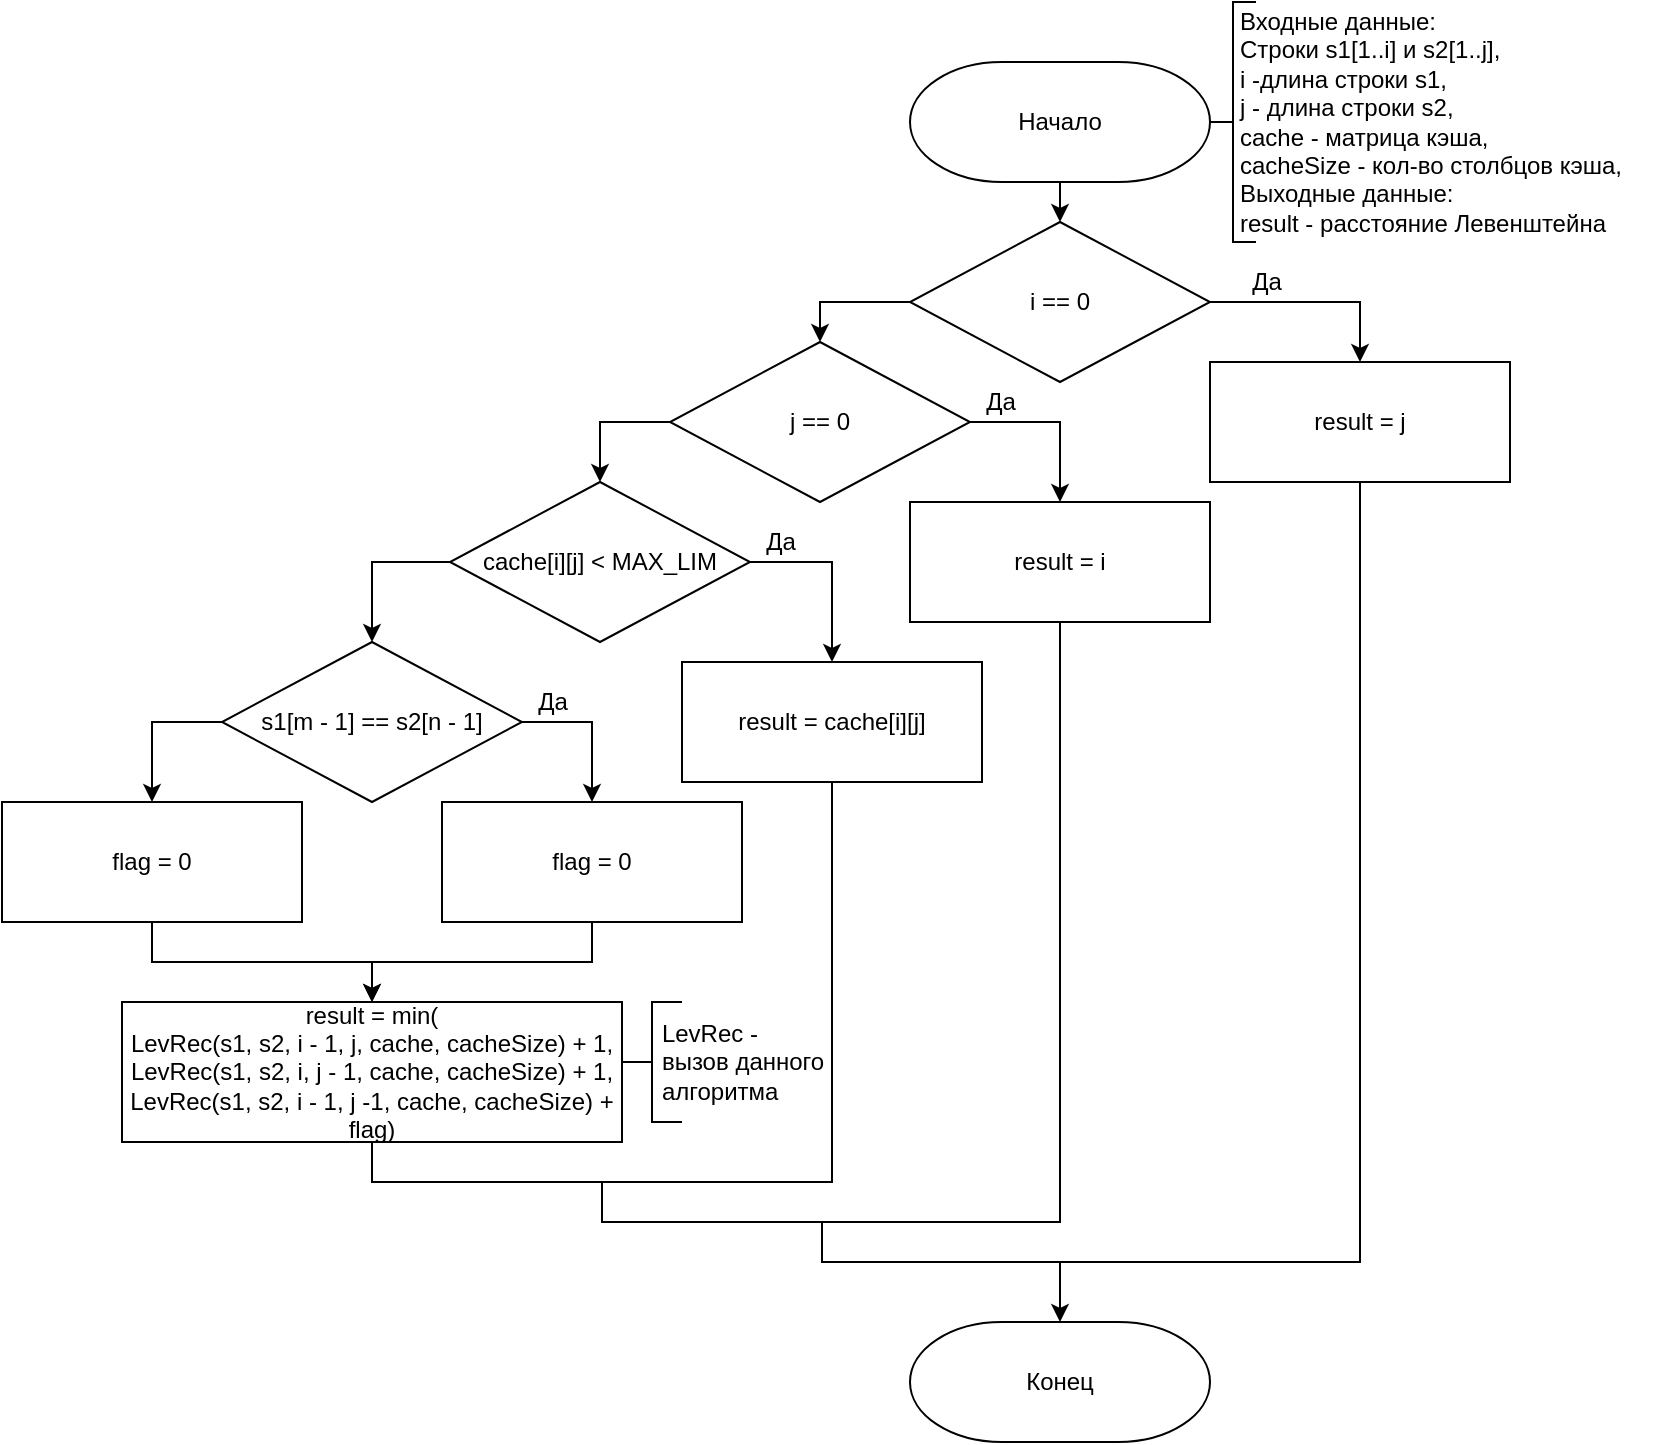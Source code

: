 <mxfile version="15.5.4" type="device" pages="4"><diagram id="jm0C7RVl-7grmljqBaxb" name="LevRecWithCache"><mxGraphModel dx="1422" dy="774" grid="1" gridSize="10" guides="1" tooltips="1" connect="1" arrows="1" fold="1" page="1" pageScale="1" pageWidth="827" pageHeight="1169" math="0" shadow="0"><root><mxCell id="-9fE6ws5J2E55nkfOoO8-0"/><mxCell id="-9fE6ws5J2E55nkfOoO8-1" parent="-9fE6ws5J2E55nkfOoO8-0"/><mxCell id="pPjxrczWrJFHSKnI44ZN-0" value="Начало" style="strokeWidth=1;html=1;shape=mxgraph.flowchart.terminator;whiteSpace=wrap;" vertex="1" parent="-9fE6ws5J2E55nkfOoO8-1"><mxGeometry x="454" y="40" width="150" height="60" as="geometry"/></mxCell><mxCell id="pPjxrczWrJFHSKnI44ZN-1" value="" style="strokeWidth=1;html=1;shape=mxgraph.flowchart.annotation_2;align=left;labelPosition=right;pointerEvents=1;" vertex="1" parent="-9fE6ws5J2E55nkfOoO8-1"><mxGeometry x="604" y="10" width="23" height="120" as="geometry"/></mxCell><mxCell id="pPjxrczWrJFHSKnI44ZN-2" value="&lt;div&gt;&lt;span&gt;Входные данные:&lt;/span&gt;&lt;/div&gt;Строки s1[1..i] и s2[1..j],&lt;br&gt;i -длина строки s1,&lt;br&gt;j - длина строки s2,&lt;br&gt;cache - матрица кэша,&lt;br&gt;cacheSize - кол-во столбцов кэша,&lt;br&gt;&lt;div&gt;&lt;div&gt;Выходные данные:&lt;/div&gt;&lt;div&gt;result - р&lt;span&gt;асстояние Левенштейна&lt;/span&gt;&lt;/div&gt;&lt;/div&gt;" style="text;html=1;align=left;verticalAlign=middle;resizable=0;points=[];autosize=1;strokeColor=none;fillColor=none;" vertex="1" parent="-9fE6ws5J2E55nkfOoO8-1"><mxGeometry x="617" y="15" width="210" height="110" as="geometry"/></mxCell><mxCell id="pPjxrczWrJFHSKnI44ZN-3" value="" style="endArrow=classic;html=1;fontFamily=Helvetica;exitX=0.5;exitY=1;exitDx=0;exitDy=0;exitPerimeter=0;" edge="1" parent="-9fE6ws5J2E55nkfOoO8-1" source="pPjxrczWrJFHSKnI44ZN-0" target="pPjxrczWrJFHSKnI44ZN-7"><mxGeometry width="50" height="50" relative="1" as="geometry"><mxPoint x="549" y="280" as="sourcePoint"/><mxPoint x="529" y="120" as="targetPoint"/></mxGeometry></mxCell><mxCell id="pPjxrczWrJFHSKnI44ZN-4" value="Конец" style="strokeWidth=1;html=1;shape=mxgraph.flowchart.terminator;whiteSpace=wrap;" vertex="1" parent="-9fE6ws5J2E55nkfOoO8-1"><mxGeometry x="454" y="670" width="150" height="60" as="geometry"/></mxCell><mxCell id="pPjxrczWrJFHSKnI44ZN-5" style="edgeStyle=orthogonalEdgeStyle;rounded=0;orthogonalLoop=1;jettySize=auto;html=1;exitX=1;exitY=0.5;exitDx=0;exitDy=0;entryX=0.5;entryY=0;entryDx=0;entryDy=0;" edge="1" parent="-9fE6ws5J2E55nkfOoO8-1" source="pPjxrczWrJFHSKnI44ZN-7" target="pPjxrczWrJFHSKnI44ZN-9"><mxGeometry relative="1" as="geometry"/></mxCell><mxCell id="pPjxrczWrJFHSKnI44ZN-6" style="edgeStyle=orthogonalEdgeStyle;rounded=0;orthogonalLoop=1;jettySize=auto;html=1;exitX=0;exitY=0.5;exitDx=0;exitDy=0;entryX=0.5;entryY=0;entryDx=0;entryDy=0;" edge="1" parent="-9fE6ws5J2E55nkfOoO8-1" source="pPjxrczWrJFHSKnI44ZN-7" target="pPjxrczWrJFHSKnI44ZN-12"><mxGeometry relative="1" as="geometry"/></mxCell><mxCell id="pPjxrczWrJFHSKnI44ZN-7" value="i == 0" style="rhombus;whiteSpace=wrap;html=1;shadow=0;sketch=0;fontFamily=Helvetica;strokeWidth=1;gradientColor=none;" vertex="1" parent="-9fE6ws5J2E55nkfOoO8-1"><mxGeometry x="454" y="120" width="150" height="80" as="geometry"/></mxCell><mxCell id="pPjxrczWrJFHSKnI44ZN-9" value="result = j" style="rounded=0;whiteSpace=wrap;html=1;" vertex="1" parent="-9fE6ws5J2E55nkfOoO8-1"><mxGeometry x="604" y="190" width="150" height="60" as="geometry"/></mxCell><mxCell id="pPjxrczWrJFHSKnI44ZN-28" style="edgeStyle=orthogonalEdgeStyle;rounded=0;orthogonalLoop=1;jettySize=auto;html=1;exitX=0;exitY=0.5;exitDx=0;exitDy=0;entryX=0.5;entryY=0;entryDx=0;entryDy=0;" edge="1" parent="-9fE6ws5J2E55nkfOoO8-1" source="pPjxrczWrJFHSKnI44ZN-12" target="pPjxrczWrJFHSKnI44ZN-26"><mxGeometry relative="1" as="geometry"/></mxCell><mxCell id="pPjxrczWrJFHSKnI44ZN-33" style="edgeStyle=orthogonalEdgeStyle;rounded=0;orthogonalLoop=1;jettySize=auto;html=1;exitX=1;exitY=0.5;exitDx=0;exitDy=0;entryX=0.5;entryY=0;entryDx=0;entryDy=0;" edge="1" parent="-9fE6ws5J2E55nkfOoO8-1" source="pPjxrczWrJFHSKnI44ZN-12" target="pPjxrczWrJFHSKnI44ZN-13"><mxGeometry relative="1" as="geometry"/></mxCell><mxCell id="pPjxrczWrJFHSKnI44ZN-12" value="j == 0" style="rhombus;whiteSpace=wrap;html=1;shadow=0;sketch=0;fontFamily=Helvetica;strokeWidth=1;gradientColor=none;" vertex="1" parent="-9fE6ws5J2E55nkfOoO8-1"><mxGeometry x="334" y="180" width="150" height="80" as="geometry"/></mxCell><mxCell id="pPjxrczWrJFHSKnI44ZN-13" value="result = i" style="rounded=0;whiteSpace=wrap;html=1;" vertex="1" parent="-9fE6ws5J2E55nkfOoO8-1"><mxGeometry x="454" y="260" width="150" height="60" as="geometry"/></mxCell><mxCell id="pPjxrczWrJFHSKnI44ZN-14" style="edgeStyle=orthogonalEdgeStyle;rounded=0;orthogonalLoop=1;jettySize=auto;html=1;exitX=1;exitY=0.5;exitDx=0;exitDy=0;entryX=0.5;entryY=0;entryDx=0;entryDy=0;" edge="1" parent="-9fE6ws5J2E55nkfOoO8-1" source="pPjxrczWrJFHSKnI44ZN-16" target="pPjxrczWrJFHSKnI44ZN-18"><mxGeometry relative="1" as="geometry"/></mxCell><mxCell id="pPjxrczWrJFHSKnI44ZN-15" style="edgeStyle=orthogonalEdgeStyle;rounded=0;orthogonalLoop=1;jettySize=auto;html=1;exitX=0;exitY=0.5;exitDx=0;exitDy=0;entryX=0.5;entryY=0;entryDx=0;entryDy=0;" edge="1" parent="-9fE6ws5J2E55nkfOoO8-1" source="pPjxrczWrJFHSKnI44ZN-16" target="pPjxrczWrJFHSKnI44ZN-20"><mxGeometry relative="1" as="geometry"/></mxCell><mxCell id="pPjxrczWrJFHSKnI44ZN-16" value="s1[m - 1] == s2[n - 1]" style="rhombus;whiteSpace=wrap;html=1;shadow=0;sketch=0;fontFamily=Helvetica;strokeWidth=1;gradientColor=none;" vertex="1" parent="-9fE6ws5J2E55nkfOoO8-1"><mxGeometry x="110" y="330" width="150" height="80" as="geometry"/></mxCell><mxCell id="pPjxrczWrJFHSKnI44ZN-17" style="edgeStyle=orthogonalEdgeStyle;rounded=0;orthogonalLoop=1;jettySize=auto;html=1;exitX=0.5;exitY=1;exitDx=0;exitDy=0;entryX=0.5;entryY=0;entryDx=0;entryDy=0;" edge="1" parent="-9fE6ws5J2E55nkfOoO8-1" source="pPjxrczWrJFHSKnI44ZN-18" target="pPjxrczWrJFHSKnI44ZN-21"><mxGeometry relative="1" as="geometry"/></mxCell><mxCell id="pPjxrczWrJFHSKnI44ZN-18" value="flag = 0" style="rounded=0;whiteSpace=wrap;html=1;" vertex="1" parent="-9fE6ws5J2E55nkfOoO8-1"><mxGeometry x="220" y="410" width="150" height="60" as="geometry"/></mxCell><mxCell id="pPjxrczWrJFHSKnI44ZN-19" style="edgeStyle=orthogonalEdgeStyle;rounded=0;orthogonalLoop=1;jettySize=auto;html=1;exitX=0.5;exitY=1;exitDx=0;exitDy=0;entryX=0.5;entryY=0;entryDx=0;entryDy=0;" edge="1" parent="-9fE6ws5J2E55nkfOoO8-1" source="pPjxrczWrJFHSKnI44ZN-20" target="pPjxrczWrJFHSKnI44ZN-21"><mxGeometry relative="1" as="geometry"/></mxCell><mxCell id="pPjxrczWrJFHSKnI44ZN-20" value="flag = 0" style="rounded=0;whiteSpace=wrap;html=1;" vertex="1" parent="-9fE6ws5J2E55nkfOoO8-1"><mxGeometry y="410" width="150" height="60" as="geometry"/></mxCell><mxCell id="pPjxrczWrJFHSKnI44ZN-21" value="result = min(&lt;br&gt;LevRec(s1, s2, i - 1, j, cache, cacheSize) + 1,&lt;br&gt;LevRec(s1, s2, i, j - 1, cache, cacheSize) + 1,&lt;br&gt;LevRec(s1, s2, i - 1, j -1, cache, cacheSize) + flag)" style="rounded=0;whiteSpace=wrap;html=1;" vertex="1" parent="-9fE6ws5J2E55nkfOoO8-1"><mxGeometry x="60" y="510" width="250" height="70" as="geometry"/></mxCell><mxCell id="pPjxrczWrJFHSKnI44ZN-24" value="" style="strokeWidth=1;html=1;shape=mxgraph.flowchart.annotation_2;align=left;labelPosition=right;pointerEvents=1;" vertex="1" parent="-9fE6ws5J2E55nkfOoO8-1"><mxGeometry x="310" y="510" width="30" height="60" as="geometry"/></mxCell><mxCell id="pPjxrczWrJFHSKnI44ZN-25" value="&lt;div style=&quot;text-align: left&quot;&gt;&lt;span&gt;LevRec -&lt;/span&gt;&lt;/div&gt;&lt;div style=&quot;text-align: left&quot;&gt;&lt;span&gt;вызов данного&lt;/span&gt;&lt;/div&gt;&lt;div style=&quot;text-align: left&quot;&gt;&lt;span&gt;алгоритма&lt;/span&gt;&lt;/div&gt;" style="text;html=1;align=center;verticalAlign=middle;resizable=0;points=[];autosize=1;strokeColor=none;fillColor=none;" vertex="1" parent="-9fE6ws5J2E55nkfOoO8-1"><mxGeometry x="320" y="515" width="100" height="50" as="geometry"/></mxCell><mxCell id="pPjxrczWrJFHSKnI44ZN-29" style="edgeStyle=orthogonalEdgeStyle;rounded=0;orthogonalLoop=1;jettySize=auto;html=1;exitX=1;exitY=0.5;exitDx=0;exitDy=0;entryX=0.5;entryY=0;entryDx=0;entryDy=0;" edge="1" parent="-9fE6ws5J2E55nkfOoO8-1" source="pPjxrczWrJFHSKnI44ZN-26" target="pPjxrczWrJFHSKnI44ZN-27"><mxGeometry relative="1" as="geometry"/></mxCell><mxCell id="pPjxrczWrJFHSKnI44ZN-30" style="edgeStyle=orthogonalEdgeStyle;rounded=0;orthogonalLoop=1;jettySize=auto;html=1;exitX=0;exitY=0.5;exitDx=0;exitDy=0;entryX=0.5;entryY=0;entryDx=0;entryDy=0;" edge="1" parent="-9fE6ws5J2E55nkfOoO8-1" source="pPjxrczWrJFHSKnI44ZN-26" target="pPjxrczWrJFHSKnI44ZN-16"><mxGeometry relative="1" as="geometry"/></mxCell><mxCell id="pPjxrczWrJFHSKnI44ZN-26" value="cache[i][j] &amp;lt; MAX_LIM" style="rhombus;whiteSpace=wrap;html=1;shadow=0;sketch=0;fontFamily=Helvetica;strokeWidth=1;gradientColor=none;" vertex="1" parent="-9fE6ws5J2E55nkfOoO8-1"><mxGeometry x="224" y="250" width="150" height="80" as="geometry"/></mxCell><mxCell id="pPjxrczWrJFHSKnI44ZN-27" value="result = cache[i][j]" style="rounded=0;whiteSpace=wrap;html=1;" vertex="1" parent="-9fE6ws5J2E55nkfOoO8-1"><mxGeometry x="340" y="340" width="150" height="60" as="geometry"/></mxCell><mxCell id="pPjxrczWrJFHSKnI44ZN-31" value="" style="endArrow=none;html=1;rounded=0;entryX=0.5;entryY=1;entryDx=0;entryDy=0;exitX=0.5;exitY=1;exitDx=0;exitDy=0;" edge="1" parent="-9fE6ws5J2E55nkfOoO8-1" source="pPjxrczWrJFHSKnI44ZN-21" target="pPjxrczWrJFHSKnI44ZN-27"><mxGeometry width="50" height="50" relative="1" as="geometry"><mxPoint x="380" y="480" as="sourcePoint"/><mxPoint x="430" y="430" as="targetPoint"/><Array as="points"><mxPoint x="185" y="600"/><mxPoint x="415" y="600"/></Array></mxGeometry></mxCell><mxCell id="pPjxrczWrJFHSKnI44ZN-32" value="" style="endArrow=none;html=1;rounded=0;entryX=0.5;entryY=1;entryDx=0;entryDy=0;" edge="1" parent="-9fE6ws5J2E55nkfOoO8-1" target="pPjxrczWrJFHSKnI44ZN-13"><mxGeometry width="50" height="50" relative="1" as="geometry"><mxPoint x="300" y="600" as="sourcePoint"/><mxPoint x="430" y="430" as="targetPoint"/><Array as="points"><mxPoint x="300" y="620"/><mxPoint x="529" y="620"/></Array></mxGeometry></mxCell><mxCell id="pPjxrczWrJFHSKnI44ZN-34" value="" style="endArrow=none;html=1;rounded=0;entryX=0.5;entryY=1;entryDx=0;entryDy=0;" edge="1" parent="-9fE6ws5J2E55nkfOoO8-1" target="pPjxrczWrJFHSKnI44ZN-9"><mxGeometry width="50" height="50" relative="1" as="geometry"><mxPoint x="410" y="620" as="sourcePoint"/><mxPoint x="430" y="430" as="targetPoint"/><Array as="points"><mxPoint x="410" y="640"/><mxPoint x="679" y="640"/></Array></mxGeometry></mxCell><mxCell id="pPjxrczWrJFHSKnI44ZN-35" value="" style="endArrow=classic;html=1;rounded=0;entryX=0.5;entryY=0;entryDx=0;entryDy=0;entryPerimeter=0;" edge="1" parent="-9fE6ws5J2E55nkfOoO8-1" target="pPjxrczWrJFHSKnI44ZN-4"><mxGeometry width="50" height="50" relative="1" as="geometry"><mxPoint x="529" y="640" as="sourcePoint"/><mxPoint x="400" y="410" as="targetPoint"/></mxGeometry></mxCell><mxCell id="pPjxrczWrJFHSKnI44ZN-37" value="Да" style="text;html=1;align=center;verticalAlign=middle;resizable=0;points=[];autosize=1;strokeColor=none;fillColor=none;" vertex="1" parent="-9fE6ws5J2E55nkfOoO8-1"><mxGeometry x="260" y="350" width="30" height="20" as="geometry"/></mxCell><mxCell id="pPjxrczWrJFHSKnI44ZN-38" value="Да" style="text;html=1;align=center;verticalAlign=middle;resizable=0;points=[];autosize=1;strokeColor=none;fillColor=none;" vertex="1" parent="-9fE6ws5J2E55nkfOoO8-1"><mxGeometry x="374" y="270" width="30" height="20" as="geometry"/></mxCell><mxCell id="pPjxrczWrJFHSKnI44ZN-39" value="Да" style="text;html=1;align=center;verticalAlign=middle;resizable=0;points=[];autosize=1;strokeColor=none;fillColor=none;" vertex="1" parent="-9fE6ws5J2E55nkfOoO8-1"><mxGeometry x="484" y="200" width="30" height="20" as="geometry"/></mxCell><mxCell id="pPjxrczWrJFHSKnI44ZN-40" value="Да" style="text;html=1;align=center;verticalAlign=middle;resizable=0;points=[];autosize=1;strokeColor=none;fillColor=none;" vertex="1" parent="-9fE6ws5J2E55nkfOoO8-1"><mxGeometry x="617" y="140" width="30" height="20" as="geometry"/></mxCell></root></mxGraphModel></diagram><diagram id="Mdbaw4aqMfTHQJ4J2hcP" name="DamLevRecWithoutCache"><mxGraphModel dx="2015" dy="1097" grid="1" gridSize="10" guides="1" tooltips="1" connect="1" arrows="1" fold="1" page="1" pageScale="1" pageWidth="827" pageHeight="1169" math="0" shadow="0"><root><mxCell id="WBlCS9tj0qfQL19UUgGR-0"/><mxCell id="WBlCS9tj0qfQL19UUgGR-1" parent="WBlCS9tj0qfQL19UUgGR-0"/><mxCell id="C3jri7OeYXmqFQFcYl3q-0" value="Начало" style="strokeWidth=1;html=1;shape=mxgraph.flowchart.terminator;whiteSpace=wrap;" vertex="1" parent="WBlCS9tj0qfQL19UUgGR-1"><mxGeometry x="410" y="30" width="150" height="60" as="geometry"/></mxCell><mxCell id="C3jri7OeYXmqFQFcYl3q-1" value="" style="strokeWidth=1;html=1;shape=mxgraph.flowchart.annotation_2;align=left;labelPosition=right;pointerEvents=1;" vertex="1" parent="WBlCS9tj0qfQL19UUgGR-1"><mxGeometry x="560" y="10" width="50" height="100" as="geometry"/></mxCell><mxCell id="C3jri7OeYXmqFQFcYl3q-2" value="&lt;div&gt;&lt;span&gt;Входные данные:&lt;/span&gt;&lt;/div&gt;Строки s1[1..i] и s2[1..j],&lt;br&gt;i -длина строки s1,&lt;br&gt;j - длина строки s2&lt;br&gt;&lt;div&gt;&lt;div&gt;Выходные данные:&lt;/div&gt;&lt;div&gt;result - р&lt;span&gt;асстояние Левенштейна&lt;/span&gt;&lt;/div&gt;&lt;/div&gt;" style="text;html=1;align=left;verticalAlign=middle;resizable=0;points=[];autosize=1;strokeColor=none;fillColor=none;" vertex="1" parent="WBlCS9tj0qfQL19UUgGR-1"><mxGeometry x="590" y="15" width="200" height="90" as="geometry"/></mxCell><mxCell id="C3jri7OeYXmqFQFcYl3q-3" value="" style="endArrow=classic;html=1;fontFamily=Helvetica;exitX=0.5;exitY=1;exitDx=0;exitDy=0;exitPerimeter=0;" edge="1" parent="WBlCS9tj0qfQL19UUgGR-1" source="C3jri7OeYXmqFQFcYl3q-0" target="C3jri7OeYXmqFQFcYl3q-7"><mxGeometry width="50" height="50" relative="1" as="geometry"><mxPoint x="505" y="270" as="sourcePoint"/><mxPoint x="485" y="110" as="targetPoint"/></mxGeometry></mxCell><mxCell id="C3jri7OeYXmqFQFcYl3q-4" value="Конец" style="strokeWidth=1;html=1;shape=mxgraph.flowchart.terminator;whiteSpace=wrap;" vertex="1" parent="WBlCS9tj0qfQL19UUgGR-1"><mxGeometry x="410" y="940" width="150" height="60" as="geometry"/></mxCell><mxCell id="C3jri7OeYXmqFQFcYl3q-5" style="edgeStyle=orthogonalEdgeStyle;rounded=0;orthogonalLoop=1;jettySize=auto;html=1;exitX=1;exitY=0.5;exitDx=0;exitDy=0;entryX=0.5;entryY=0;entryDx=0;entryDy=0;" edge="1" parent="WBlCS9tj0qfQL19UUgGR-1" source="C3jri7OeYXmqFQFcYl3q-7" target="C3jri7OeYXmqFQFcYl3q-9"><mxGeometry relative="1" as="geometry"/></mxCell><mxCell id="C3jri7OeYXmqFQFcYl3q-6" style="edgeStyle=orthogonalEdgeStyle;rounded=0;orthogonalLoop=1;jettySize=auto;html=1;exitX=0;exitY=0.5;exitDx=0;exitDy=0;entryX=0.5;entryY=0;entryDx=0;entryDy=0;" edge="1" parent="WBlCS9tj0qfQL19UUgGR-1" source="C3jri7OeYXmqFQFcYl3q-7" target="C3jri7OeYXmqFQFcYl3q-12"><mxGeometry relative="1" as="geometry"/></mxCell><mxCell id="C3jri7OeYXmqFQFcYl3q-7" value="i == 0" style="rhombus;whiteSpace=wrap;html=1;shadow=0;sketch=0;fontFamily=Helvetica;strokeWidth=1;gradientColor=none;" vertex="1" parent="WBlCS9tj0qfQL19UUgGR-1"><mxGeometry x="410" y="110" width="150" height="80" as="geometry"/></mxCell><mxCell id="C3jri7OeYXmqFQFcYl3q-9" value="result = j" style="rounded=0;whiteSpace=wrap;html=1;" vertex="1" parent="WBlCS9tj0qfQL19UUgGR-1"><mxGeometry x="560" y="180" width="150" height="60" as="geometry"/></mxCell><mxCell id="C3jri7OeYXmqFQFcYl3q-10" style="edgeStyle=orthogonalEdgeStyle;rounded=0;orthogonalLoop=1;jettySize=auto;html=1;exitX=1;exitY=0.5;exitDx=0;exitDy=0;entryX=0.5;entryY=0;entryDx=0;entryDy=0;" edge="1" parent="WBlCS9tj0qfQL19UUgGR-1" source="C3jri7OeYXmqFQFcYl3q-12" target="C3jri7OeYXmqFQFcYl3q-13"><mxGeometry relative="1" as="geometry"/></mxCell><mxCell id="C3jri7OeYXmqFQFcYl3q-11" style="edgeStyle=orthogonalEdgeStyle;rounded=0;orthogonalLoop=1;jettySize=auto;html=1;exitX=0;exitY=0.5;exitDx=0;exitDy=0;entryX=0.5;entryY=0;entryDx=0;entryDy=0;" edge="1" parent="WBlCS9tj0qfQL19UUgGR-1" source="C3jri7OeYXmqFQFcYl3q-12" target="C3jri7OeYXmqFQFcYl3q-16"><mxGeometry relative="1" as="geometry"/></mxCell><mxCell id="C3jri7OeYXmqFQFcYl3q-12" value="j == 0" style="rhombus;whiteSpace=wrap;html=1;shadow=0;sketch=0;fontFamily=Helvetica;strokeWidth=1;gradientColor=none;" vertex="1" parent="WBlCS9tj0qfQL19UUgGR-1"><mxGeometry x="290" y="170" width="150" height="80" as="geometry"/></mxCell><mxCell id="C3jri7OeYXmqFQFcYl3q-13" value="result = i" style="rounded=0;whiteSpace=wrap;html=1;" vertex="1" parent="WBlCS9tj0qfQL19UUgGR-1"><mxGeometry x="410" y="250" width="150" height="60" as="geometry"/></mxCell><mxCell id="C3jri7OeYXmqFQFcYl3q-14" style="edgeStyle=orthogonalEdgeStyle;rounded=0;orthogonalLoop=1;jettySize=auto;html=1;exitX=1;exitY=0.5;exitDx=0;exitDy=0;entryX=0.5;entryY=0;entryDx=0;entryDy=0;" edge="1" parent="WBlCS9tj0qfQL19UUgGR-1" source="C3jri7OeYXmqFQFcYl3q-16" target="C3jri7OeYXmqFQFcYl3q-18"><mxGeometry relative="1" as="geometry"/></mxCell><mxCell id="C3jri7OeYXmqFQFcYl3q-15" style="edgeStyle=orthogonalEdgeStyle;rounded=0;orthogonalLoop=1;jettySize=auto;html=1;exitX=0;exitY=0.5;exitDx=0;exitDy=0;entryX=0.5;entryY=0;entryDx=0;entryDy=0;" edge="1" parent="WBlCS9tj0qfQL19UUgGR-1" source="C3jri7OeYXmqFQFcYl3q-16" target="C3jri7OeYXmqFQFcYl3q-20"><mxGeometry relative="1" as="geometry"/></mxCell><mxCell id="C3jri7OeYXmqFQFcYl3q-16" value="s1[m - 1] == s2[n - 1]" style="rhombus;whiteSpace=wrap;html=1;shadow=0;sketch=0;fontFamily=Helvetica;strokeWidth=1;gradientColor=none;" vertex="1" parent="WBlCS9tj0qfQL19UUgGR-1"><mxGeometry x="180" y="240" width="150" height="80" as="geometry"/></mxCell><mxCell id="C3jri7OeYXmqFQFcYl3q-33" style="edgeStyle=orthogonalEdgeStyle;rounded=0;orthogonalLoop=1;jettySize=auto;html=1;exitX=0.5;exitY=1;exitDx=0;exitDy=0;entryX=0.5;entryY=0;entryDx=0;entryDy=0;" edge="1" parent="WBlCS9tj0qfQL19UUgGR-1" source="C3jri7OeYXmqFQFcYl3q-18" target="C3jri7OeYXmqFQFcYl3q-29"><mxGeometry relative="1" as="geometry"><Array as="points"><mxPoint x="365" y="390"/><mxPoint x="255" y="390"/></Array></mxGeometry></mxCell><mxCell id="C3jri7OeYXmqFQFcYl3q-18" value="flag = 0" style="rounded=0;whiteSpace=wrap;html=1;" vertex="1" parent="WBlCS9tj0qfQL19UUgGR-1"><mxGeometry x="290" y="320" width="150" height="60" as="geometry"/></mxCell><mxCell id="C3jri7OeYXmqFQFcYl3q-35" style="edgeStyle=orthogonalEdgeStyle;rounded=0;orthogonalLoop=1;jettySize=auto;html=1;exitX=0.5;exitY=1;exitDx=0;exitDy=0;entryX=0.5;entryY=0;entryDx=0;entryDy=0;" edge="1" parent="WBlCS9tj0qfQL19UUgGR-1" source="C3jri7OeYXmqFQFcYl3q-20" target="C3jri7OeYXmqFQFcYl3q-29"><mxGeometry relative="1" as="geometry"><Array as="points"><mxPoint x="145" y="390"/><mxPoint x="255" y="390"/></Array></mxGeometry></mxCell><mxCell id="C3jri7OeYXmqFQFcYl3q-20" value="flag = 0" style="rounded=0;whiteSpace=wrap;html=1;" vertex="1" parent="WBlCS9tj0qfQL19UUgGR-1"><mxGeometry x="70" y="320" width="150" height="60" as="geometry"/></mxCell><mxCell id="C3jri7OeYXmqFQFcYl3q-24" value="" style="strokeWidth=1;html=1;shape=mxgraph.flowchart.annotation_2;align=left;labelPosition=right;pointerEvents=1;" vertex="1" parent="WBlCS9tj0qfQL19UUgGR-1"><mxGeometry x="330" y="405" width="30" height="60" as="geometry"/></mxCell><mxCell id="C3jri7OeYXmqFQFcYl3q-25" value="&lt;div style=&quot;text-align: left&quot;&gt;&lt;span&gt;DamLevRec -&lt;/span&gt;&lt;/div&gt;&lt;div style=&quot;text-align: left&quot;&gt;&lt;span&gt;вызов данного&lt;/span&gt;&lt;/div&gt;&lt;div style=&quot;text-align: left&quot;&gt;&lt;span&gt;алгоритма&lt;/span&gt;&lt;/div&gt;" style="text;html=1;align=center;verticalAlign=middle;resizable=0;points=[];autosize=1;strokeColor=none;fillColor=none;" vertex="1" parent="WBlCS9tj0qfQL19UUgGR-1"><mxGeometry x="340" y="410" width="100" height="50" as="geometry"/></mxCell><mxCell id="C3jri7OeYXmqFQFcYl3q-26" value="Да" style="text;html=1;align=center;verticalAlign=middle;resizable=0;points=[];autosize=1;strokeColor=none;fillColor=none;" vertex="1" parent="WBlCS9tj0qfQL19UUgGR-1"><mxGeometry x="325" y="260" width="30" height="20" as="geometry"/></mxCell><mxCell id="C3jri7OeYXmqFQFcYl3q-27" value="Да" style="text;html=1;align=center;verticalAlign=middle;resizable=0;points=[];autosize=1;strokeColor=none;fillColor=none;" vertex="1" parent="WBlCS9tj0qfQL19UUgGR-1"><mxGeometry x="440" y="190" width="30" height="20" as="geometry"/></mxCell><mxCell id="C3jri7OeYXmqFQFcYl3q-28" value="Да" style="text;html=1;align=center;verticalAlign=middle;resizable=0;points=[];autosize=1;strokeColor=none;fillColor=none;" vertex="1" parent="WBlCS9tj0qfQL19UUgGR-1"><mxGeometry x="580" y="130" width="30" height="20" as="geometry"/></mxCell><mxCell id="C3jri7OeYXmqFQFcYl3q-36" style="edgeStyle=orthogonalEdgeStyle;rounded=0;orthogonalLoop=1;jettySize=auto;html=1;exitX=0.5;exitY=1;exitDx=0;exitDy=0;entryX=0.5;entryY=0;entryDx=0;entryDy=0;" edge="1" parent="WBlCS9tj0qfQL19UUgGR-1" source="C3jri7OeYXmqFQFcYl3q-29" target="C3jri7OeYXmqFQFcYl3q-30"><mxGeometry relative="1" as="geometry"/></mxCell><mxCell id="C3jri7OeYXmqFQFcYl3q-29" value="res1 = DamLevRec(s1, s2, i - 1, j) + 1" style="rounded=0;whiteSpace=wrap;html=1;" vertex="1" parent="WBlCS9tj0qfQL19UUgGR-1"><mxGeometry x="180" y="405" width="150" height="60" as="geometry"/></mxCell><mxCell id="C3jri7OeYXmqFQFcYl3q-37" style="edgeStyle=orthogonalEdgeStyle;rounded=0;orthogonalLoop=1;jettySize=auto;html=1;exitX=0.5;exitY=1;exitDx=0;exitDy=0;entryX=0.5;entryY=0;entryDx=0;entryDy=0;" edge="1" parent="WBlCS9tj0qfQL19UUgGR-1" source="C3jri7OeYXmqFQFcYl3q-30" target="C3jri7OeYXmqFQFcYl3q-31"><mxGeometry relative="1" as="geometry"/></mxCell><mxCell id="C3jri7OeYXmqFQFcYl3q-30" value="res2 = DamLevRec(s1, s2, i , j - 1) + 1" style="rounded=0;whiteSpace=wrap;html=1;" vertex="1" parent="WBlCS9tj0qfQL19UUgGR-1"><mxGeometry x="180" y="480" width="150" height="60" as="geometry"/></mxCell><mxCell id="C3jri7OeYXmqFQFcYl3q-38" style="edgeStyle=orthogonalEdgeStyle;rounded=0;orthogonalLoop=1;jettySize=auto;html=1;exitX=0.5;exitY=1;exitDx=0;exitDy=0;entryX=0.5;entryY=0;entryDx=0;entryDy=0;" edge="1" parent="WBlCS9tj0qfQL19UUgGR-1" source="C3jri7OeYXmqFQFcYl3q-31" target="C3jri7OeYXmqFQFcYl3q-32"><mxGeometry relative="1" as="geometry"/></mxCell><mxCell id="C3jri7OeYXmqFQFcYl3q-31" value="res3 = DamLevRec(s1, s2, i - 1, j - 1) + flag" style="rounded=0;whiteSpace=wrap;html=1;" vertex="1" parent="WBlCS9tj0qfQL19UUgGR-1"><mxGeometry x="180" y="555" width="150" height="60" as="geometry"/></mxCell><mxCell id="C3jri7OeYXmqFQFcYl3q-41" style="edgeStyle=orthogonalEdgeStyle;rounded=0;orthogonalLoop=1;jettySize=auto;html=1;exitX=0.5;exitY=1;exitDx=0;exitDy=0;entryX=0.5;entryY=0;entryDx=0;entryDy=0;" edge="1" parent="WBlCS9tj0qfQL19UUgGR-1" source="C3jri7OeYXmqFQFcYl3q-32" target="C3jri7OeYXmqFQFcYl3q-39"><mxGeometry relative="1" as="geometry"/></mxCell><mxCell id="C3jri7OeYXmqFQFcYl3q-32" value="result = min(res1, res2, res3)" style="rounded=0;whiteSpace=wrap;html=1;" vertex="1" parent="WBlCS9tj0qfQL19UUgGR-1"><mxGeometry x="180" y="630" width="150" height="60" as="geometry"/></mxCell><mxCell id="C3jri7OeYXmqFQFcYl3q-42" style="edgeStyle=orthogonalEdgeStyle;rounded=0;orthogonalLoop=1;jettySize=auto;html=1;exitX=1;exitY=0.5;exitDx=0;exitDy=0;entryX=0.5;entryY=0;entryDx=0;entryDy=0;" edge="1" parent="WBlCS9tj0qfQL19UUgGR-1" source="C3jri7OeYXmqFQFcYl3q-39" target="C3jri7OeYXmqFQFcYl3q-40"><mxGeometry relative="1" as="geometry"/></mxCell><mxCell id="C3jri7OeYXmqFQFcYl3q-39" value="i &amp;gt; 1, j &amp;gt; 1,&lt;br&gt;s1[i - 1] == s2[j - 2],&lt;br&gt;s1[i - 2] == s2[j - 1]" style="rhombus;whiteSpace=wrap;html=1;shadow=0;sketch=0;fontFamily=Helvetica;strokeWidth=1;gradientColor=none;" vertex="1" parent="WBlCS9tj0qfQL19UUgGR-1"><mxGeometry x="170" y="710" width="170" height="90" as="geometry"/></mxCell><mxCell id="C3jri7OeYXmqFQFcYl3q-40" value="result = min(result,&lt;br&gt;DamLevRec(s1, s2, i - 2,&lt;br&gt;j - 2) + 1)" style="rounded=0;whiteSpace=wrap;html=1;" vertex="1" parent="WBlCS9tj0qfQL19UUgGR-1"><mxGeometry x="315" y="790" width="150" height="60" as="geometry"/></mxCell><mxCell id="C3jri7OeYXmqFQFcYl3q-43" value="Да" style="text;html=1;align=center;verticalAlign=middle;resizable=0;points=[];autosize=1;strokeColor=none;fillColor=none;" vertex="1" parent="WBlCS9tj0qfQL19UUgGR-1"><mxGeometry x="340" y="730" width="30" height="20" as="geometry"/></mxCell><mxCell id="C3jri7OeYXmqFQFcYl3q-47" value="" style="endArrow=none;html=1;rounded=0;entryX=0;entryY=0.5;entryDx=0;entryDy=0;exitX=0.5;exitY=1;exitDx=0;exitDy=0;" edge="1" parent="WBlCS9tj0qfQL19UUgGR-1" source="C3jri7OeYXmqFQFcYl3q-40" target="C3jri7OeYXmqFQFcYl3q-39"><mxGeometry width="50" height="50" relative="1" as="geometry"><mxPoint x="310" y="760" as="sourcePoint"/><mxPoint x="360" y="710" as="targetPoint"/><Array as="points"><mxPoint x="390" y="870"/><mxPoint x="150" y="870"/><mxPoint x="150" y="755"/></Array></mxGeometry></mxCell><mxCell id="C3jri7OeYXmqFQFcYl3q-48" value="" style="endArrow=none;html=1;rounded=0;entryX=0.5;entryY=1;entryDx=0;entryDy=0;" edge="1" parent="WBlCS9tj0qfQL19UUgGR-1" target="C3jri7OeYXmqFQFcYl3q-13"><mxGeometry width="50" height="50" relative="1" as="geometry"><mxPoint x="260" y="870" as="sourcePoint"/><mxPoint x="310" y="480" as="targetPoint"/><Array as="points"><mxPoint x="260" y="890"/><mxPoint x="485" y="890"/></Array></mxGeometry></mxCell><mxCell id="C3jri7OeYXmqFQFcYl3q-49" value="" style="endArrow=none;html=1;rounded=0;entryX=0.5;entryY=1;entryDx=0;entryDy=0;" edge="1" parent="WBlCS9tj0qfQL19UUgGR-1" target="C3jri7OeYXmqFQFcYl3q-9"><mxGeometry width="50" height="50" relative="1" as="geometry"><mxPoint x="370" y="890" as="sourcePoint"/><mxPoint x="310" y="480" as="targetPoint"/><Array as="points"><mxPoint x="370" y="910"/><mxPoint x="635" y="910"/></Array></mxGeometry></mxCell><mxCell id="C3jri7OeYXmqFQFcYl3q-50" value="" style="endArrow=classic;html=1;rounded=0;entryX=0.5;entryY=0;entryDx=0;entryDy=0;entryPerimeter=0;" edge="1" parent="WBlCS9tj0qfQL19UUgGR-1" target="C3jri7OeYXmqFQFcYl3q-4"><mxGeometry width="50" height="50" relative="1" as="geometry"><mxPoint x="485" y="910" as="sourcePoint"/><mxPoint x="370" y="930" as="targetPoint"/></mxGeometry></mxCell></root></mxGraphModel></diagram><diagram id="wNwR10w34vTatfag52Uy" name="LevRecWithoutCache"><mxGraphModel dx="1422" dy="774" grid="1" gridSize="10" guides="1" tooltips="1" connect="1" arrows="1" fold="1" page="1" pageScale="1" pageWidth="827" pageHeight="1169" math="0" shadow="0"><root><mxCell id="TqTqK441ZRMulmrp7ZW7-0"/><mxCell id="TqTqK441ZRMulmrp7ZW7-1" parent="TqTqK441ZRMulmrp7ZW7-0"/><mxCell id="cDUKW0LzmcGG3G_HF2jl-0" value="Начало" style="strokeWidth=1;html=1;shape=mxgraph.flowchart.terminator;whiteSpace=wrap;" vertex="1" parent="TqTqK441ZRMulmrp7ZW7-1"><mxGeometry x="410" y="30" width="150" height="60" as="geometry"/></mxCell><mxCell id="cDUKW0LzmcGG3G_HF2jl-1" value="" style="strokeWidth=1;html=1;shape=mxgraph.flowchart.annotation_2;align=left;labelPosition=right;pointerEvents=1;" vertex="1" parent="TqTqK441ZRMulmrp7ZW7-1"><mxGeometry x="560" y="10" width="50" height="100" as="geometry"/></mxCell><mxCell id="cDUKW0LzmcGG3G_HF2jl-2" value="&lt;div&gt;&lt;span&gt;Входные данные:&lt;/span&gt;&lt;/div&gt;Строки s1[1..i] и s2[1..j],&lt;br&gt;i -длина строки s1,&lt;br&gt;j - длина строки s2&lt;br&gt;&lt;div&gt;&lt;div&gt;Выходные данные:&lt;/div&gt;&lt;div&gt;result - р&lt;span&gt;асстояние Левенштейна&lt;/span&gt;&lt;/div&gt;&lt;/div&gt;" style="text;html=1;align=left;verticalAlign=middle;resizable=0;points=[];autosize=1;strokeColor=none;fillColor=none;" vertex="1" parent="TqTqK441ZRMulmrp7ZW7-1"><mxGeometry x="590" y="15" width="200" height="90" as="geometry"/></mxCell><mxCell id="cDUKW0LzmcGG3G_HF2jl-3" value="" style="endArrow=classic;html=1;fontFamily=Helvetica;exitX=0.5;exitY=1;exitDx=0;exitDy=0;exitPerimeter=0;" edge="1" parent="TqTqK441ZRMulmrp7ZW7-1" source="cDUKW0LzmcGG3G_HF2jl-0" target="XO4kfBh1XEUcmz-hqxCC-0"><mxGeometry width="50" height="50" relative="1" as="geometry"><mxPoint x="505" y="270" as="sourcePoint"/><mxPoint x="485" y="110" as="targetPoint"/></mxGeometry></mxCell><mxCell id="pp0_QAZGShKjI6UnCX9r-0" value="Конец" style="strokeWidth=1;html=1;shape=mxgraph.flowchart.terminator;whiteSpace=wrap;" vertex="1" parent="TqTqK441ZRMulmrp7ZW7-1"><mxGeometry x="410" y="590" width="150" height="60" as="geometry"/></mxCell><mxCell id="16z970c7SuCoBdUXfm_X-4" style="edgeStyle=orthogonalEdgeStyle;rounded=0;orthogonalLoop=1;jettySize=auto;html=1;exitX=1;exitY=0.5;exitDx=0;exitDy=0;entryX=0.5;entryY=0;entryDx=0;entryDy=0;" edge="1" parent="TqTqK441ZRMulmrp7ZW7-1" source="XO4kfBh1XEUcmz-hqxCC-0" target="16z970c7SuCoBdUXfm_X-0"><mxGeometry relative="1" as="geometry"/></mxCell><mxCell id="16z970c7SuCoBdUXfm_X-5" style="edgeStyle=orthogonalEdgeStyle;rounded=0;orthogonalLoop=1;jettySize=auto;html=1;exitX=0;exitY=0.5;exitDx=0;exitDy=0;entryX=0.5;entryY=0;entryDx=0;entryDy=0;" edge="1" parent="TqTqK441ZRMulmrp7ZW7-1" source="XO4kfBh1XEUcmz-hqxCC-0" target="16z970c7SuCoBdUXfm_X-1"><mxGeometry relative="1" as="geometry"/></mxCell><mxCell id="XO4kfBh1XEUcmz-hqxCC-0" value="i == 0" style="rhombus;whiteSpace=wrap;html=1;shadow=0;sketch=0;fontFamily=Helvetica;strokeWidth=1;gradientColor=none;" vertex="1" parent="TqTqK441ZRMulmrp7ZW7-1"><mxGeometry x="410" y="110" width="150" height="80" as="geometry"/></mxCell><mxCell id="fcHe1Si3Hxf8yoJh7Aed-9" style="edgeStyle=orthogonalEdgeStyle;rounded=0;orthogonalLoop=1;jettySize=auto;html=1;exitX=0.5;exitY=1;exitDx=0;exitDy=0;entryX=0.5;entryY=0;entryDx=0;entryDy=0;entryPerimeter=0;" edge="1" parent="TqTqK441ZRMulmrp7ZW7-1" source="16z970c7SuCoBdUXfm_X-0" target="pp0_QAZGShKjI6UnCX9r-0"><mxGeometry relative="1" as="geometry"><Array as="points"><mxPoint x="635" y="570"/><mxPoint x="485" y="570"/></Array></mxGeometry></mxCell><mxCell id="16z970c7SuCoBdUXfm_X-0" value="result = j" style="rounded=0;whiteSpace=wrap;html=1;" vertex="1" parent="TqTqK441ZRMulmrp7ZW7-1"><mxGeometry x="560" y="180" width="150" height="60" as="geometry"/></mxCell><mxCell id="16z970c7SuCoBdUXfm_X-6" style="edgeStyle=orthogonalEdgeStyle;rounded=0;orthogonalLoop=1;jettySize=auto;html=1;exitX=1;exitY=0.5;exitDx=0;exitDy=0;entryX=0.5;entryY=0;entryDx=0;entryDy=0;" edge="1" parent="TqTqK441ZRMulmrp7ZW7-1" source="16z970c7SuCoBdUXfm_X-1" target="16z970c7SuCoBdUXfm_X-2"><mxGeometry relative="1" as="geometry"/></mxCell><mxCell id="_0POdkmUcDzf7rXs81yz-1" style="edgeStyle=orthogonalEdgeStyle;rounded=0;orthogonalLoop=1;jettySize=auto;html=1;exitX=0;exitY=0.5;exitDx=0;exitDy=0;entryX=0.5;entryY=0;entryDx=0;entryDy=0;" edge="1" parent="TqTqK441ZRMulmrp7ZW7-1" source="16z970c7SuCoBdUXfm_X-1" target="_0POdkmUcDzf7rXs81yz-0"><mxGeometry relative="1" as="geometry"/></mxCell><mxCell id="16z970c7SuCoBdUXfm_X-1" value="j == 0" style="rhombus;whiteSpace=wrap;html=1;shadow=0;sketch=0;fontFamily=Helvetica;strokeWidth=1;gradientColor=none;" vertex="1" parent="TqTqK441ZRMulmrp7ZW7-1"><mxGeometry x="290" y="170" width="150" height="80" as="geometry"/></mxCell><mxCell id="16z970c7SuCoBdUXfm_X-2" value="result = i" style="rounded=0;whiteSpace=wrap;html=1;" vertex="1" parent="TqTqK441ZRMulmrp7ZW7-1"><mxGeometry x="410" y="250" width="150" height="60" as="geometry"/></mxCell><mxCell id="fcHe1Si3Hxf8yoJh7Aed-2" style="edgeStyle=orthogonalEdgeStyle;rounded=0;orthogonalLoop=1;jettySize=auto;html=1;exitX=1;exitY=0.5;exitDx=0;exitDy=0;entryX=0.5;entryY=0;entryDx=0;entryDy=0;" edge="1" parent="TqTqK441ZRMulmrp7ZW7-1" source="_0POdkmUcDzf7rXs81yz-0" target="fcHe1Si3Hxf8yoJh7Aed-0"><mxGeometry relative="1" as="geometry"/></mxCell><mxCell id="fcHe1Si3Hxf8yoJh7Aed-3" style="edgeStyle=orthogonalEdgeStyle;rounded=0;orthogonalLoop=1;jettySize=auto;html=1;exitX=0;exitY=0.5;exitDx=0;exitDy=0;entryX=0.5;entryY=0;entryDx=0;entryDy=0;" edge="1" parent="TqTqK441ZRMulmrp7ZW7-1" source="_0POdkmUcDzf7rXs81yz-0" target="fcHe1Si3Hxf8yoJh7Aed-1"><mxGeometry relative="1" as="geometry"/></mxCell><mxCell id="_0POdkmUcDzf7rXs81yz-0" value="s1[m - 1] == s2[n - 1]" style="rhombus;whiteSpace=wrap;html=1;shadow=0;sketch=0;fontFamily=Helvetica;strokeWidth=1;gradientColor=none;" vertex="1" parent="TqTqK441ZRMulmrp7ZW7-1"><mxGeometry x="180" y="240" width="150" height="80" as="geometry"/></mxCell><mxCell id="fcHe1Si3Hxf8yoJh7Aed-7" style="edgeStyle=orthogonalEdgeStyle;rounded=0;orthogonalLoop=1;jettySize=auto;html=1;exitX=0.5;exitY=1;exitDx=0;exitDy=0;entryX=0.5;entryY=0;entryDx=0;entryDy=0;" edge="1" parent="TqTqK441ZRMulmrp7ZW7-1" source="fcHe1Si3Hxf8yoJh7Aed-0" target="fcHe1Si3Hxf8yoJh7Aed-4"><mxGeometry relative="1" as="geometry"/></mxCell><mxCell id="fcHe1Si3Hxf8yoJh7Aed-0" value="flag = 0" style="rounded=0;whiteSpace=wrap;html=1;" vertex="1" parent="TqTqK441ZRMulmrp7ZW7-1"><mxGeometry x="290" y="320" width="150" height="60" as="geometry"/></mxCell><mxCell id="fcHe1Si3Hxf8yoJh7Aed-5" style="edgeStyle=orthogonalEdgeStyle;rounded=0;orthogonalLoop=1;jettySize=auto;html=1;exitX=0.5;exitY=1;exitDx=0;exitDy=0;entryX=0.5;entryY=0;entryDx=0;entryDy=0;" edge="1" parent="TqTqK441ZRMulmrp7ZW7-1" source="fcHe1Si3Hxf8yoJh7Aed-1" target="fcHe1Si3Hxf8yoJh7Aed-4"><mxGeometry relative="1" as="geometry"/></mxCell><mxCell id="fcHe1Si3Hxf8yoJh7Aed-1" value="flag = 0" style="rounded=0;whiteSpace=wrap;html=1;" vertex="1" parent="TqTqK441ZRMulmrp7ZW7-1"><mxGeometry x="70" y="320" width="150" height="60" as="geometry"/></mxCell><mxCell id="fcHe1Si3Hxf8yoJh7Aed-4" value="result = min(&lt;br&gt;LevRec(s1, s2, i - 1, j) + 1,&lt;br&gt;LevRec(s1, s2, i, j - 1) + 1,&lt;br&gt;LevRec(s1, s2, i - 1, j -1) + flag)" style="rounded=0;whiteSpace=wrap;html=1;" vertex="1" parent="TqTqK441ZRMulmrp7ZW7-1"><mxGeometry x="160" y="420" width="170" height="60" as="geometry"/></mxCell><mxCell id="fcHe1Si3Hxf8yoJh7Aed-8" value="" style="endArrow=none;html=1;rounded=0;exitX=0.5;exitY=1;exitDx=0;exitDy=0;entryX=0.5;entryY=1;entryDx=0;entryDy=0;" edge="1" parent="TqTqK441ZRMulmrp7ZW7-1" source="fcHe1Si3Hxf8yoJh7Aed-4" target="16z970c7SuCoBdUXfm_X-2"><mxGeometry width="50" height="50" relative="1" as="geometry"><mxPoint x="230" y="360" as="sourcePoint"/><mxPoint x="280" y="310" as="targetPoint"/><Array as="points"><mxPoint x="245" y="510"/><mxPoint x="485" y="510"/></Array></mxGeometry></mxCell><mxCell id="fcHe1Si3Hxf8yoJh7Aed-10" value="" style="endArrow=classic;html=1;rounded=0;entryX=0.5;entryY=0;entryDx=0;entryDy=0;entryPerimeter=0;" edge="1" parent="TqTqK441ZRMulmrp7ZW7-1" target="pp0_QAZGShKjI6UnCX9r-0"><mxGeometry width="50" height="50" relative="1" as="geometry"><mxPoint x="360" y="510" as="sourcePoint"/><mxPoint x="280" y="310" as="targetPoint"/><Array as="points"><mxPoint x="360" y="570"/><mxPoint x="485" y="570"/></Array></mxGeometry></mxCell><mxCell id="fcHe1Si3Hxf8yoJh7Aed-11" value="" style="strokeWidth=1;html=1;shape=mxgraph.flowchart.annotation_2;align=left;labelPosition=right;pointerEvents=1;" vertex="1" parent="TqTqK441ZRMulmrp7ZW7-1"><mxGeometry x="330" y="420" width="30" height="60" as="geometry"/></mxCell><mxCell id="fcHe1Si3Hxf8yoJh7Aed-12" value="&lt;div style=&quot;text-align: left&quot;&gt;&lt;span&gt;LevRec -&lt;/span&gt;&lt;/div&gt;&lt;div style=&quot;text-align: left&quot;&gt;&lt;span&gt;вызов данного&lt;/span&gt;&lt;/div&gt;&lt;div style=&quot;text-align: left&quot;&gt;&lt;span&gt;алгоритма&lt;/span&gt;&lt;/div&gt;" style="text;html=1;align=center;verticalAlign=middle;resizable=0;points=[];autosize=1;strokeColor=none;fillColor=none;" vertex="1" parent="TqTqK441ZRMulmrp7ZW7-1"><mxGeometry x="340" y="425" width="100" height="50" as="geometry"/></mxCell><mxCell id="LKirRI76eWAedPDWSdFS-0" value="Да" style="text;html=1;align=center;verticalAlign=middle;resizable=0;points=[];autosize=1;strokeColor=none;fillColor=none;" vertex="1" parent="TqTqK441ZRMulmrp7ZW7-1"><mxGeometry x="325" y="260" width="30" height="20" as="geometry"/></mxCell><mxCell id="LKirRI76eWAedPDWSdFS-1" value="Да" style="text;html=1;align=center;verticalAlign=middle;resizable=0;points=[];autosize=1;strokeColor=none;fillColor=none;" vertex="1" parent="TqTqK441ZRMulmrp7ZW7-1"><mxGeometry x="440" y="190" width="30" height="20" as="geometry"/></mxCell><mxCell id="LKirRI76eWAedPDWSdFS-2" value="Да" style="text;html=1;align=center;verticalAlign=middle;resizable=0;points=[];autosize=1;strokeColor=none;fillColor=none;" vertex="1" parent="TqTqK441ZRMulmrp7ZW7-1"><mxGeometry x="580" y="130" width="30" height="20" as="geometry"/></mxCell></root></mxGraphModel></diagram><diagram id="rzxx_6O8TIzLcoAnWKY3" name="LevCacheTwoRows"><mxGraphModel dx="1727" dy="940" grid="1" gridSize="10" guides="1" tooltips="1" connect="1" arrows="1" fold="1" page="1" pageScale="1" pageWidth="827" pageHeight="1169" math="0" shadow="0"><root><mxCell id="0"/><mxCell id="1" parent="0"/><mxCell id="8Oum3MDNLJVwCO7SbJ68-3" value="Начало" style="strokeWidth=1;html=1;shape=mxgraph.flowchart.terminator;whiteSpace=wrap;" vertex="1" parent="1"><mxGeometry x="290" y="40" width="150" height="60" as="geometry"/></mxCell><mxCell id="8Oum3MDNLJVwCO7SbJ68-4" value="Конец" style="strokeWidth=1;html=1;shape=mxgraph.flowchart.terminator;whiteSpace=wrap;" vertex="1" parent="1"><mxGeometry x="290" y="1090" width="150" height="60" as="geometry"/></mxCell><mxCell id="8Oum3MDNLJVwCO7SbJ68-5" value="" style="strokeWidth=1;html=1;shape=mxgraph.flowchart.annotation_2;align=left;labelPosition=right;pointerEvents=1;" vertex="1" parent="1"><mxGeometry x="440" y="20" width="50" height="100" as="geometry"/></mxCell><mxCell id="8Oum3MDNLJVwCO7SbJ68-6" value="&lt;div&gt;&lt;span&gt;Входные данные:&lt;/span&gt;&lt;/div&gt;Строки s1[1..i] и s2[1..j],&lt;br&gt;i -длина строки s1,&lt;br&gt;j - длина строки s2&lt;br&gt;&lt;div&gt;&lt;div&gt;Выходные данные:&lt;/div&gt;&lt;div&gt;result - р&lt;span&gt;асстояние Левенштейна&lt;/span&gt;&lt;/div&gt;&lt;/div&gt;" style="text;html=1;align=left;verticalAlign=middle;resizable=0;points=[];autosize=1;strokeColor=none;fillColor=none;" vertex="1" parent="1"><mxGeometry x="470" y="25" width="200" height="90" as="geometry"/></mxCell><mxCell id="Nn6RsNomt-mfjzB67GIe-2" value="" style="edgeStyle=orthogonalEdgeStyle;rounded=0;orthogonalLoop=1;jettySize=auto;html=1;" edge="1" parent="1" source="8Oum3MDNLJVwCO7SbJ68-10" target="Nn6RsNomt-mfjzB67GIe-1"><mxGeometry relative="1" as="geometry"/></mxCell><mxCell id="8Oum3MDNLJVwCO7SbJ68-10" value="Цикл по m&lt;br&gt;1 &amp;lt;= m &amp;lt; i + 1" style="shape=loopLimit;whiteSpace=wrap;html=1;shadow=0;sketch=0;strokeWidth=1;gradientColor=none;fontFamily=Helvetica;flipV=1;" vertex="1" parent="1"><mxGeometry x="290" y="930" width="150" height="60" as="geometry"/></mxCell><mxCell id="8Oum3MDNLJVwCO7SbJ68-13" value="" style="group" vertex="1" connectable="0" parent="1"><mxGeometry x="210" y="320" width="510" height="356" as="geometry"/></mxCell><mxCell id="8Oum3MDNLJVwCO7SbJ68-59" style="edgeStyle=orthogonalEdgeStyle;rounded=0;orthogonalLoop=1;jettySize=auto;html=1;exitX=0.5;exitY=1;exitDx=0;exitDy=0;" edge="1" parent="8Oum3MDNLJVwCO7SbJ68-13" source="8Oum3MDNLJVwCO7SbJ68-9" target="8Oum3MDNLJVwCO7SbJ68-45"><mxGeometry relative="1" as="geometry"/></mxCell><mxCell id="8Oum3MDNLJVwCO7SbJ68-9" value="&lt;span&gt;Цикл по m&lt;/span&gt;&lt;br&gt;&lt;span&gt;1 &amp;lt;= m &amp;lt; i + 1&lt;/span&gt;" style="shape=loopLimit;whiteSpace=wrap;html=1;shadow=0;sketch=0;strokeWidth=1;gradientColor=none;" vertex="1" parent="8Oum3MDNLJVwCO7SbJ68-13"><mxGeometry x="80" y="-40" width="150" height="60" as="geometry"/></mxCell><mxCell id="8Oum3MDNLJVwCO7SbJ68-43" value="&lt;span&gt;Цикл по n&lt;/span&gt;&lt;br&gt;&lt;span&gt;1 &amp;lt;= n &amp;lt; j + 1&lt;/span&gt;" style="shape=loopLimit;whiteSpace=wrap;html=1;shadow=0;sketch=0;strokeWidth=1;gradientColor=none;" vertex="1" parent="8Oum3MDNLJVwCO7SbJ68-13"><mxGeometry x="80" y="120" width="150" height="60" as="geometry"/></mxCell><mxCell id="8Oum3MDNLJVwCO7SbJ68-44" value="s1[m - 1] == s2[n - 1]" style="rhombus;whiteSpace=wrap;html=1;shadow=0;sketch=0;fontFamily=Helvetica;strokeWidth=1;gradientColor=none;" vertex="1" parent="8Oum3MDNLJVwCO7SbJ68-13"><mxGeometry x="80" y="200" width="150" height="80" as="geometry"/></mxCell><mxCell id="8Oum3MDNLJVwCO7SbJ68-60" style="edgeStyle=orthogonalEdgeStyle;rounded=0;orthogonalLoop=1;jettySize=auto;html=1;exitX=0.5;exitY=1;exitDx=0;exitDy=0;" edge="1" parent="8Oum3MDNLJVwCO7SbJ68-13" source="8Oum3MDNLJVwCO7SbJ68-45" target="8Oum3MDNLJVwCO7SbJ68-43"><mxGeometry relative="1" as="geometry"/></mxCell><mxCell id="8Oum3MDNLJVwCO7SbJ68-45" value="a2[0] = a1[0] + 1" style="rounded=0;whiteSpace=wrap;html=1;" vertex="1" parent="8Oum3MDNLJVwCO7SbJ68-13"><mxGeometry x="80" y="40" width="150" height="60" as="geometry"/></mxCell><mxCell id="8Oum3MDNLJVwCO7SbJ68-50" value="Да" style="text;html=1;align=center;verticalAlign=middle;resizable=0;points=[];autosize=1;strokeColor=none;fillColor=none;" vertex="1" parent="8Oum3MDNLJVwCO7SbJ68-13"><mxGeometry x="250" y="210" width="30" height="20" as="geometry"/></mxCell><mxCell id="8Oum3MDNLJVwCO7SbJ68-28" value="" style="endArrow=classic;html=1;fontFamily=Helvetica;entryX=0.5;entryY=0;entryDx=0;entryDy=0;exitX=0.5;exitY=1;exitDx=0;exitDy=0;exitPerimeter=0;" edge="1" parent="1" source="8Oum3MDNLJVwCO7SbJ68-3"><mxGeometry width="50" height="50" relative="1" as="geometry"><mxPoint x="385" y="280" as="sourcePoint"/><mxPoint x="365" y="120" as="targetPoint"/></mxGeometry></mxCell><mxCell id="8Oum3MDNLJVwCO7SbJ68-56" style="edgeStyle=orthogonalEdgeStyle;rounded=0;orthogonalLoop=1;jettySize=auto;html=1;exitX=0.5;exitY=1;exitDx=0;exitDy=0;entryX=0.5;entryY=0;entryDx=0;entryDy=0;" edge="1" parent="1" source="8Oum3MDNLJVwCO7SbJ68-37" target="8Oum3MDNLJVwCO7SbJ68-38"><mxGeometry relative="1" as="geometry"/></mxCell><mxCell id="8Oum3MDNLJVwCO7SbJ68-37" value="Создание массивов a1, a2 длины j + 1" style="rounded=0;whiteSpace=wrap;html=1;" vertex="1" parent="1"><mxGeometry x="290" y="120" width="150" height="60" as="geometry"/></mxCell><mxCell id="8Oum3MDNLJVwCO7SbJ68-57" style="edgeStyle=orthogonalEdgeStyle;rounded=0;orthogonalLoop=1;jettySize=auto;html=1;exitX=0.5;exitY=1;exitDx=0;exitDy=0;entryX=0.5;entryY=0;entryDx=0;entryDy=0;" edge="1" parent="1" source="8Oum3MDNLJVwCO7SbJ68-38" target="8Oum3MDNLJVwCO7SbJ68-9"><mxGeometry relative="1" as="geometry"/></mxCell><mxCell id="8Oum3MDNLJVwCO7SbJ68-38" value="Инициализация a1 числами от 0 до j" style="rounded=0;whiteSpace=wrap;html=1;" vertex="1" parent="1"><mxGeometry x="290" y="200" width="150" height="60" as="geometry"/></mxCell><mxCell id="8Oum3MDNLJVwCO7SbJ68-46" value="flag = 0" style="rounded=0;whiteSpace=wrap;html=1;" vertex="1" parent="1"><mxGeometry x="440" y="590" width="150" height="60" as="geometry"/></mxCell><mxCell id="8Oum3MDNLJVwCO7SbJ68-47" value="flag = 1" style="rounded=0;whiteSpace=wrap;html=1;" vertex="1" parent="1"><mxGeometry x="140" y="590" width="150" height="60" as="geometry"/></mxCell><mxCell id="8Oum3MDNLJVwCO7SbJ68-48" style="edgeStyle=orthogonalEdgeStyle;rounded=0;orthogonalLoop=1;jettySize=auto;html=1;exitX=1;exitY=0.5;exitDx=0;exitDy=0;entryX=0.5;entryY=0;entryDx=0;entryDy=0;" edge="1" parent="1" source="8Oum3MDNLJVwCO7SbJ68-44" target="8Oum3MDNLJVwCO7SbJ68-46"><mxGeometry relative="1" as="geometry"/></mxCell><mxCell id="8Oum3MDNLJVwCO7SbJ68-49" style="edgeStyle=orthogonalEdgeStyle;rounded=0;orthogonalLoop=1;jettySize=auto;html=1;exitX=0;exitY=0.5;exitDx=0;exitDy=0;entryX=0.5;entryY=0;entryDx=0;entryDy=0;" edge="1" parent="1" source="8Oum3MDNLJVwCO7SbJ68-44" target="8Oum3MDNLJVwCO7SbJ68-47"><mxGeometry relative="1" as="geometry"/></mxCell><mxCell id="8Oum3MDNLJVwCO7SbJ68-52" value="" style="endArrow=none;html=1;entryX=0.5;entryY=1;entryDx=0;entryDy=0;exitX=0.5;exitY=1;exitDx=0;exitDy=0;rounded=0;" edge="1" parent="1" source="8Oum3MDNLJVwCO7SbJ68-47" target="8Oum3MDNLJVwCO7SbJ68-46"><mxGeometry width="50" height="50" relative="1" as="geometry"><mxPoint x="240" y="680" as="sourcePoint"/><mxPoint x="410" y="410" as="targetPoint"/><Array as="points"><mxPoint x="215" y="670"/><mxPoint x="515" y="670"/></Array></mxGeometry></mxCell><mxCell id="8Oum3MDNLJVwCO7SbJ68-62" style="edgeStyle=orthogonalEdgeStyle;rounded=0;orthogonalLoop=1;jettySize=auto;html=1;exitX=0.5;exitY=1;exitDx=0;exitDy=0;entryX=0.5;entryY=0;entryDx=0;entryDy=0;" edge="1" parent="1" source="8Oum3MDNLJVwCO7SbJ68-53" target="8Oum3MDNLJVwCO7SbJ68-54"><mxGeometry relative="1" as="geometry"/></mxCell><mxCell id="8Oum3MDNLJVwCO7SbJ68-53" value="a2[n] = min(a2[n - 1] + 1,&lt;br&gt;a1[n] + 1,&lt;br&gt;a1[n - 1] + flag)" style="rounded=0;whiteSpace=wrap;html=1;" vertex="1" parent="1"><mxGeometry x="290" y="690" width="150" height="60" as="geometry"/></mxCell><mxCell id="8Oum3MDNLJVwCO7SbJ68-63" style="edgeStyle=orthogonalEdgeStyle;rounded=0;orthogonalLoop=1;jettySize=auto;html=1;exitX=0.5;exitY=1;exitDx=0;exitDy=0;entryX=0.5;entryY=0;entryDx=0;entryDy=0;" edge="1" parent="1" source="8Oum3MDNLJVwCO7SbJ68-54" target="8Oum3MDNLJVwCO7SbJ68-55"><mxGeometry relative="1" as="geometry"/></mxCell><mxCell id="8Oum3MDNLJVwCO7SbJ68-54" value="&lt;span&gt;Цикл по n&lt;/span&gt;&lt;br&gt;&lt;span&gt;1 &amp;lt;= n &amp;lt; j + 1&lt;/span&gt;" style="shape=loopLimit;whiteSpace=wrap;html=1;shadow=0;sketch=0;strokeWidth=1;gradientColor=none;flipV=1;" vertex="1" parent="1"><mxGeometry x="290" y="770" width="150" height="60" as="geometry"/></mxCell><mxCell id="8Oum3MDNLJVwCO7SbJ68-64" value="" style="edgeStyle=orthogonalEdgeStyle;rounded=0;orthogonalLoop=1;jettySize=auto;html=1;" edge="1" parent="1" source="8Oum3MDNLJVwCO7SbJ68-55" target="8Oum3MDNLJVwCO7SbJ68-10"><mxGeometry relative="1" as="geometry"/></mxCell><mxCell id="8Oum3MDNLJVwCO7SbJ68-55" value="a1 = a2" style="rounded=0;whiteSpace=wrap;html=1;" vertex="1" parent="1"><mxGeometry x="290" y="850" width="150" height="60" as="geometry"/></mxCell><mxCell id="8Oum3MDNLJVwCO7SbJ68-61" style="edgeStyle=orthogonalEdgeStyle;rounded=0;orthogonalLoop=1;jettySize=auto;html=1;exitX=0.5;exitY=1;exitDx=0;exitDy=0;" edge="1" parent="1" source="8Oum3MDNLJVwCO7SbJ68-43"><mxGeometry relative="1" as="geometry"><mxPoint x="365.059" y="520.0" as="targetPoint"/></mxGeometry></mxCell><mxCell id="8Oum3MDNLJVwCO7SbJ68-65" value="" style="endArrow=classic;html=1;rounded=0;entryX=0.5;entryY=0;entryDx=0;entryDy=0;" edge="1" parent="1" target="8Oum3MDNLJVwCO7SbJ68-53"><mxGeometry width="50" height="50" relative="1" as="geometry"><mxPoint x="365" y="670" as="sourcePoint"/><mxPoint x="590" y="520" as="targetPoint"/></mxGeometry></mxCell><mxCell id="Nn6RsNomt-mfjzB67GIe-3" value="" style="edgeStyle=orthogonalEdgeStyle;rounded=0;orthogonalLoop=1;jettySize=auto;html=1;" edge="1" parent="1" source="Nn6RsNomt-mfjzB67GIe-1" target="8Oum3MDNLJVwCO7SbJ68-4"><mxGeometry relative="1" as="geometry"/></mxCell><mxCell id="Nn6RsNomt-mfjzB67GIe-1" value="result = a2[j]" style="rounded=0;whiteSpace=wrap;html=1;" vertex="1" parent="1"><mxGeometry x="290" y="1010" width="150" height="60" as="geometry"/></mxCell></root></mxGraphModel></diagram></mxfile>